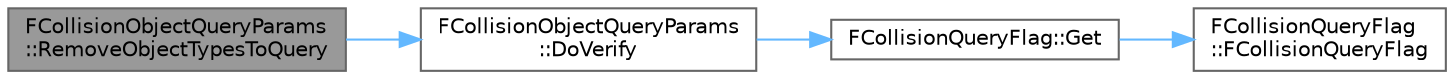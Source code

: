 digraph "FCollisionObjectQueryParams::RemoveObjectTypesToQuery"
{
 // INTERACTIVE_SVG=YES
 // LATEX_PDF_SIZE
  bgcolor="transparent";
  edge [fontname=Helvetica,fontsize=10,labelfontname=Helvetica,labelfontsize=10];
  node [fontname=Helvetica,fontsize=10,shape=box,height=0.2,width=0.4];
  rankdir="LR";
  Node1 [id="Node000001",label="FCollisionObjectQueryParams\l::RemoveObjectTypesToQuery",height=0.2,width=0.4,color="gray40", fillcolor="grey60", style="filled", fontcolor="black",tooltip=" "];
  Node1 -> Node2 [id="edge1_Node000001_Node000002",color="steelblue1",style="solid",tooltip=" "];
  Node2 [id="Node000002",label="FCollisionObjectQueryParams\l::DoVerify",height=0.2,width=0.4,color="grey40", fillcolor="white", style="filled",URL="$dc/d93/structFCollisionObjectQueryParams.html#aca5f58a903308c737b948301aac537fc",tooltip=" "];
  Node2 -> Node3 [id="edge2_Node000002_Node000003",color="steelblue1",style="solid",tooltip=" "];
  Node3 [id="Node000003",label="FCollisionQueryFlag::Get",height=0.2,width=0.4,color="grey40", fillcolor="white", style="filled",URL="$db/d29/structFCollisionQueryFlag.html#a27ff30281d5b86a79e3343330e660038",tooltip=" "];
  Node3 -> Node4 [id="edge3_Node000003_Node000004",color="steelblue1",style="solid",tooltip=" "];
  Node4 [id="Node000004",label="FCollisionQueryFlag\l::FCollisionQueryFlag",height=0.2,width=0.4,color="grey40", fillcolor="white", style="filled",URL="$db/d29/structFCollisionQueryFlag.html#af2e8acfea2c7bd16d0a9df40fcdf9694",tooltip=" "];
}
